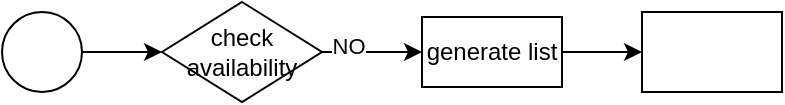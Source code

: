 <mxfile version="22.0.0" type="github">
  <diagram name="第 1 页" id="Az0LmHf9RfRgNhSIWctk">
    <mxGraphModel dx="323" dy="221" grid="1" gridSize="10" guides="1" tooltips="1" connect="1" arrows="1" fold="1" page="1" pageScale="1" pageWidth="827" pageHeight="1169" math="0" shadow="0">
      <root>
        <mxCell id="0" />
        <mxCell id="1" parent="0" />
        <mxCell id="l5nv0Ds9tbyYpcp3gPbG-3" value="" style="edgeStyle=orthogonalEdgeStyle;rounded=0;orthogonalLoop=1;jettySize=auto;html=1;" edge="1" parent="1" source="l5nv0Ds9tbyYpcp3gPbG-1">
          <mxGeometry relative="1" as="geometry">
            <mxPoint x="120" y="140" as="targetPoint" />
          </mxGeometry>
        </mxCell>
        <mxCell id="l5nv0Ds9tbyYpcp3gPbG-1" value="" style="ellipse;whiteSpace=wrap;html=1;aspect=fixed;" vertex="1" parent="1">
          <mxGeometry x="40" y="120" width="40" height="40" as="geometry" />
        </mxCell>
        <mxCell id="l5nv0Ds9tbyYpcp3gPbG-6" value="" style="edgeStyle=orthogonalEdgeStyle;rounded=0;orthogonalLoop=1;jettySize=auto;html=1;" edge="1" parent="1">
          <mxGeometry relative="1" as="geometry">
            <mxPoint x="200" y="140" as="sourcePoint" />
            <mxPoint x="250" y="140" as="targetPoint" />
          </mxGeometry>
        </mxCell>
        <mxCell id="l5nv0Ds9tbyYpcp3gPbG-7" value="NO" style="edgeLabel;html=1;align=center;verticalAlign=middle;resizable=0;points=[];" vertex="1" connectable="0" parent="l5nv0Ds9tbyYpcp3gPbG-6">
          <mxGeometry x="-0.48" y="3" relative="1" as="geometry">
            <mxPoint as="offset" />
          </mxGeometry>
        </mxCell>
        <mxCell id="l5nv0Ds9tbyYpcp3gPbG-4" value="check availability" style="rhombus;whiteSpace=wrap;html=1;" vertex="1" parent="1">
          <mxGeometry x="120" y="115" width="80" height="50" as="geometry" />
        </mxCell>
        <mxCell id="l5nv0Ds9tbyYpcp3gPbG-9" value="" style="edgeStyle=orthogonalEdgeStyle;rounded=0;orthogonalLoop=1;jettySize=auto;html=1;" edge="1" parent="1" source="l5nv0Ds9tbyYpcp3gPbG-5" target="l5nv0Ds9tbyYpcp3gPbG-8">
          <mxGeometry relative="1" as="geometry" />
        </mxCell>
        <mxCell id="l5nv0Ds9tbyYpcp3gPbG-5" value="generate list" style="whiteSpace=wrap;html=1;" vertex="1" parent="1">
          <mxGeometry x="250" y="122.5" width="70" height="35" as="geometry" />
        </mxCell>
        <mxCell id="l5nv0Ds9tbyYpcp3gPbG-8" value="" style="whiteSpace=wrap;html=1;" vertex="1" parent="1">
          <mxGeometry x="360" y="120" width="70" height="40" as="geometry" />
        </mxCell>
      </root>
    </mxGraphModel>
  </diagram>
</mxfile>
